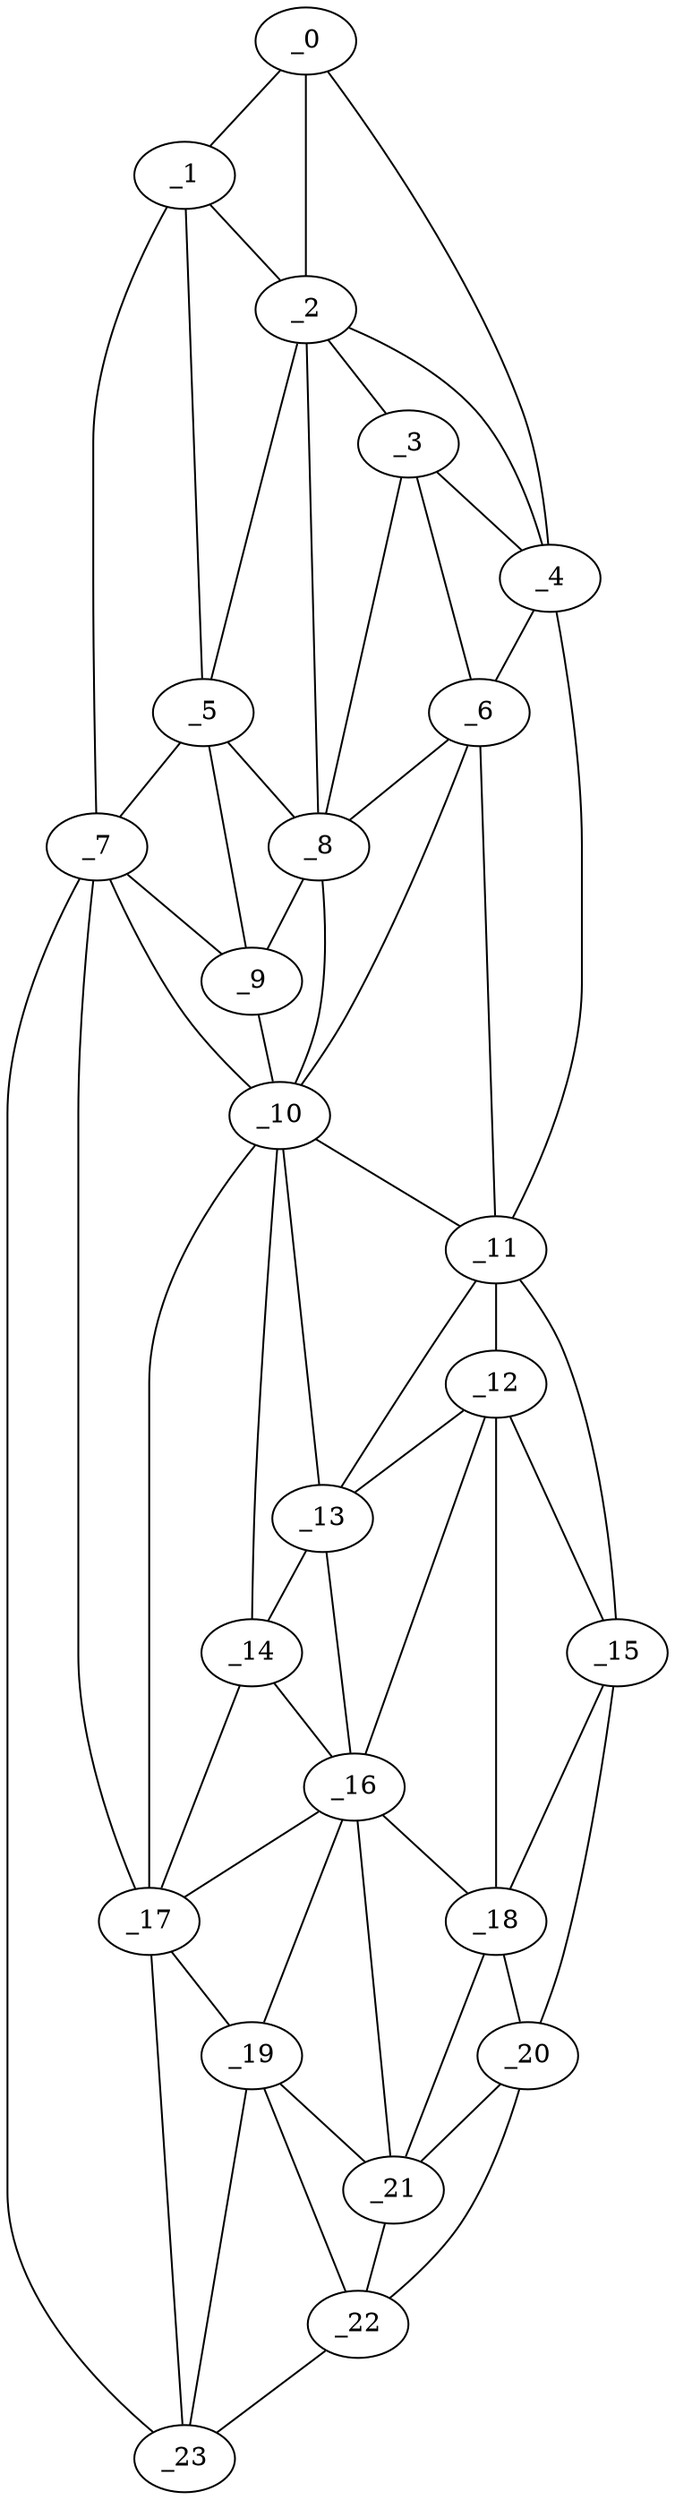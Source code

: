graph "obj68__140.gxl" {
	_0	 [x=6,
		y=87];
	_1	 [x=6,
		y=93];
	_0 -- _1	 [valence=1];
	_2	 [x=10,
		y=82];
	_0 -- _2	 [valence=1];
	_4	 [x=18,
		y=63];
	_0 -- _4	 [valence=1];
	_1 -- _2	 [valence=2];
	_5	 [x=26,
		y=96];
	_1 -- _5	 [valence=1];
	_7	 [x=28,
		y=104];
	_1 -- _7	 [valence=1];
	_3	 [x=17,
		y=73];
	_2 -- _3	 [valence=1];
	_2 -- _4	 [valence=2];
	_2 -- _5	 [valence=2];
	_8	 [x=32,
		y=78];
	_2 -- _8	 [valence=2];
	_3 -- _4	 [valence=2];
	_6	 [x=27,
		y=70];
	_3 -- _6	 [valence=1];
	_3 -- _8	 [valence=2];
	_4 -- _6	 [valence=2];
	_11	 [x=70,
		y=37];
	_4 -- _11	 [valence=1];
	_5 -- _7	 [valence=1];
	_5 -- _8	 [valence=1];
	_9	 [x=37,
		y=89];
	_5 -- _9	 [valence=2];
	_6 -- _8	 [valence=2];
	_10	 [x=59,
		y=76];
	_6 -- _10	 [valence=2];
	_6 -- _11	 [valence=2];
	_7 -- _9	 [valence=2];
	_7 -- _10	 [valence=1];
	_17	 [x=100,
		y=70];
	_7 -- _17	 [valence=1];
	_23	 [x=126,
		y=74];
	_7 -- _23	 [valence=1];
	_8 -- _9	 [valence=2];
	_8 -- _10	 [valence=1];
	_9 -- _10	 [valence=2];
	_10 -- _11	 [valence=1];
	_13	 [x=87,
		y=63];
	_10 -- _13	 [valence=2];
	_14	 [x=91,
		y=69];
	_10 -- _14	 [valence=1];
	_10 -- _17	 [valence=2];
	_12	 [x=83,
		y=44];
	_11 -- _12	 [valence=2];
	_11 -- _13	 [valence=2];
	_15	 [x=99,
		y=23];
	_11 -- _15	 [valence=1];
	_12 -- _13	 [valence=2];
	_12 -- _15	 [valence=2];
	_16	 [x=100,
		y=60];
	_12 -- _16	 [valence=1];
	_18	 [x=108,
		y=39];
	_12 -- _18	 [valence=2];
	_13 -- _14	 [valence=1];
	_13 -- _16	 [valence=2];
	_14 -- _16	 [valence=2];
	_14 -- _17	 [valence=2];
	_15 -- _18	 [valence=1];
	_20	 [x=115,
		y=29];
	_15 -- _20	 [valence=1];
	_16 -- _17	 [valence=1];
	_16 -- _18	 [valence=2];
	_19	 [x=114,
		y=66];
	_16 -- _19	 [valence=2];
	_21	 [x=117,
		y=44];
	_16 -- _21	 [valence=1];
	_17 -- _19	 [valence=2];
	_17 -- _23	 [valence=2];
	_18 -- _20	 [valence=2];
	_18 -- _21	 [valence=2];
	_19 -- _21	 [valence=2];
	_22	 [x=126,
		y=66];
	_19 -- _22	 [valence=2];
	_19 -- _23	 [valence=1];
	_20 -- _21	 [valence=1];
	_20 -- _22	 [valence=1];
	_21 -- _22	 [valence=1];
	_22 -- _23	 [valence=1];
}
